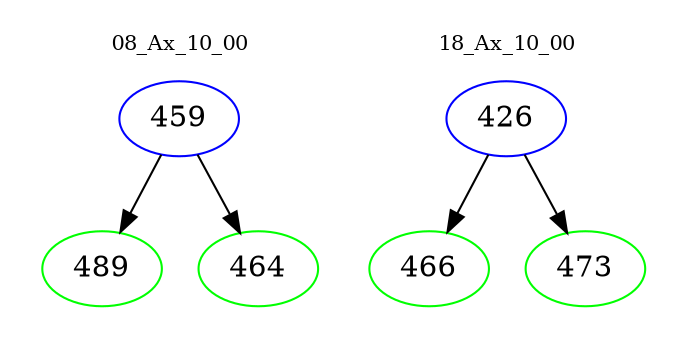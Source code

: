 digraph{
subgraph cluster_0 {
color = white
label = "08_Ax_10_00";
fontsize=10;
T0_459 [label="459", color="blue"]
T0_459 -> T0_489 [color="black"]
T0_489 [label="489", color="green"]
T0_459 -> T0_464 [color="black"]
T0_464 [label="464", color="green"]
}
subgraph cluster_1 {
color = white
label = "18_Ax_10_00";
fontsize=10;
T1_426 [label="426", color="blue"]
T1_426 -> T1_466 [color="black"]
T1_466 [label="466", color="green"]
T1_426 -> T1_473 [color="black"]
T1_473 [label="473", color="green"]
}
}
